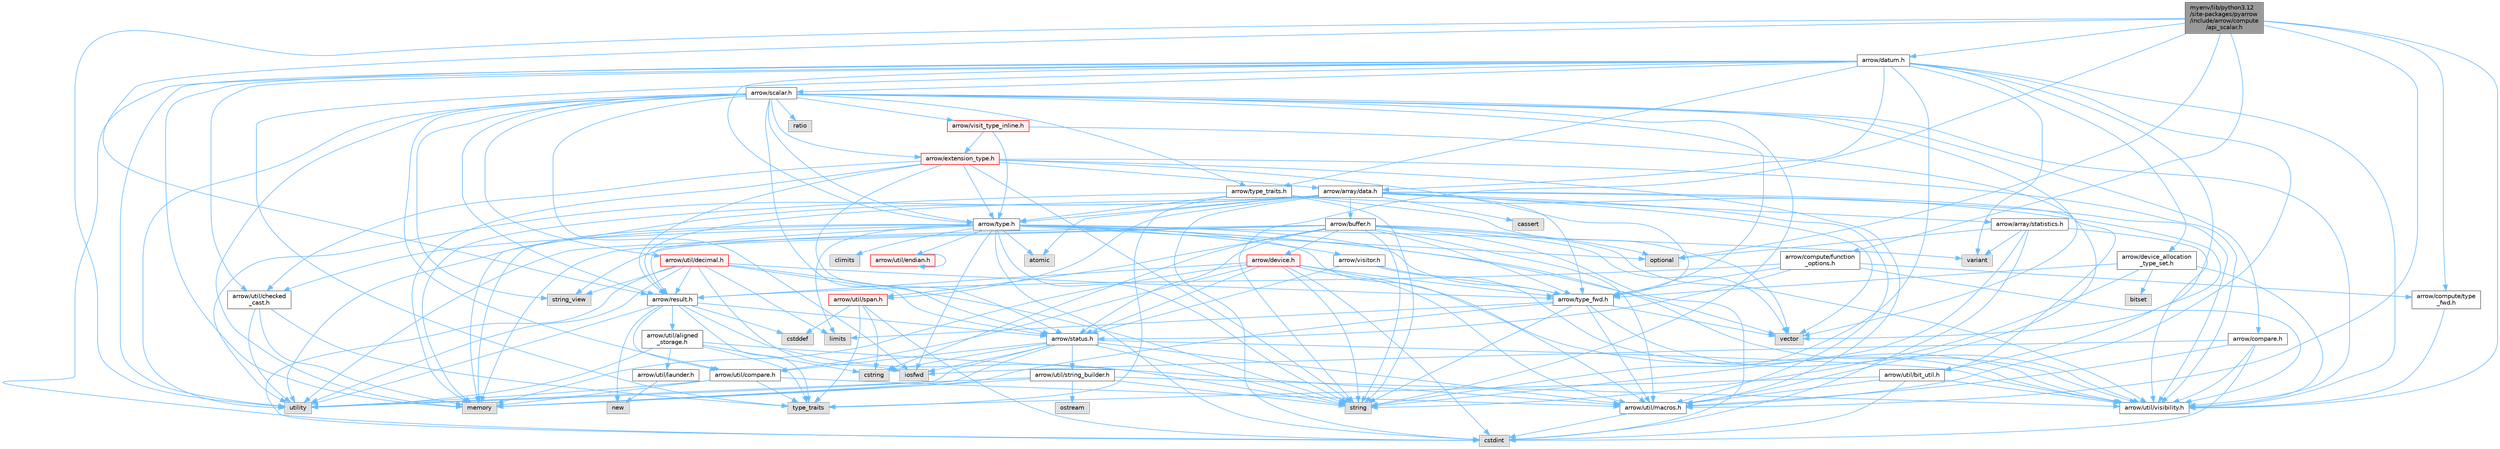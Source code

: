 digraph "myenv/lib/python3.12/site-packages/pyarrow/include/arrow/compute/api_scalar.h"
{
 // LATEX_PDF_SIZE
  bgcolor="transparent";
  edge [fontname=Helvetica,fontsize=10,labelfontname=Helvetica,labelfontsize=10];
  node [fontname=Helvetica,fontsize=10,shape=box,height=0.2,width=0.4];
  Node1 [id="Node000001",label="myenv/lib/python3.12\l/site-packages/pyarrow\l/include/arrow/compute\l/api_scalar.h",height=0.2,width=0.4,color="gray40", fillcolor="grey60", style="filled", fontcolor="black",tooltip=" "];
  Node1 -> Node2 [id="edge1_Node000001_Node000002",color="steelblue1",style="solid",tooltip=" "];
  Node2 [id="Node000002",label="optional",height=0.2,width=0.4,color="grey60", fillcolor="#E0E0E0", style="filled",tooltip=" "];
  Node1 -> Node3 [id="edge2_Node000001_Node000003",color="steelblue1",style="solid",tooltip=" "];
  Node3 [id="Node000003",label="string",height=0.2,width=0.4,color="grey60", fillcolor="#E0E0E0", style="filled",tooltip=" "];
  Node1 -> Node4 [id="edge3_Node000001_Node000004",color="steelblue1",style="solid",tooltip=" "];
  Node4 [id="Node000004",label="utility",height=0.2,width=0.4,color="grey60", fillcolor="#E0E0E0", style="filled",tooltip=" "];
  Node1 -> Node5 [id="edge4_Node000001_Node000005",color="steelblue1",style="solid",tooltip=" "];
  Node5 [id="Node000005",label="arrow/compute/function\l_options.h",height=0.2,width=0.4,color="grey40", fillcolor="white", style="filled",URL="$function__options_8h.html",tooltip=" "];
  Node5 -> Node6 [id="edge5_Node000005_Node000006",color="steelblue1",style="solid",tooltip=" "];
  Node6 [id="Node000006",label="arrow/compute/type\l_fwd.h",height=0.2,width=0.4,color="grey40", fillcolor="white", style="filled",URL="$arrow_2compute_2type__fwd_8h.html",tooltip=" "];
  Node6 -> Node7 [id="edge6_Node000006_Node000007",color="steelblue1",style="solid",tooltip=" "];
  Node7 [id="Node000007",label="arrow/util/visibility.h",height=0.2,width=0.4,color="grey40", fillcolor="white", style="filled",URL="$include_2arrow_2util_2visibility_8h.html",tooltip=" "];
  Node5 -> Node8 [id="edge7_Node000005_Node000008",color="steelblue1",style="solid",tooltip=" "];
  Node8 [id="Node000008",label="arrow/result.h",height=0.2,width=0.4,color="grey40", fillcolor="white", style="filled",URL="$result_8h.html",tooltip=" "];
  Node8 -> Node9 [id="edge8_Node000008_Node000009",color="steelblue1",style="solid",tooltip=" "];
  Node9 [id="Node000009",label="cstddef",height=0.2,width=0.4,color="grey60", fillcolor="#E0E0E0", style="filled",tooltip=" "];
  Node8 -> Node10 [id="edge9_Node000008_Node000010",color="steelblue1",style="solid",tooltip=" "];
  Node10 [id="Node000010",label="new",height=0.2,width=0.4,color="grey60", fillcolor="#E0E0E0", style="filled",tooltip=" "];
  Node8 -> Node3 [id="edge10_Node000008_Node000003",color="steelblue1",style="solid",tooltip=" "];
  Node8 -> Node11 [id="edge11_Node000008_Node000011",color="steelblue1",style="solid",tooltip=" "];
  Node11 [id="Node000011",label="type_traits",height=0.2,width=0.4,color="grey60", fillcolor="#E0E0E0", style="filled",tooltip=" "];
  Node8 -> Node4 [id="edge12_Node000008_Node000004",color="steelblue1",style="solid",tooltip=" "];
  Node8 -> Node12 [id="edge13_Node000008_Node000012",color="steelblue1",style="solid",tooltip=" "];
  Node12 [id="Node000012",label="arrow/status.h",height=0.2,width=0.4,color="grey40", fillcolor="white", style="filled",URL="$status_8h.html",tooltip=" "];
  Node12 -> Node13 [id="edge14_Node000012_Node000013",color="steelblue1",style="solid",tooltip=" "];
  Node13 [id="Node000013",label="cstring",height=0.2,width=0.4,color="grey60", fillcolor="#E0E0E0", style="filled",tooltip=" "];
  Node12 -> Node14 [id="edge15_Node000012_Node000014",color="steelblue1",style="solid",tooltip=" "];
  Node14 [id="Node000014",label="iosfwd",height=0.2,width=0.4,color="grey60", fillcolor="#E0E0E0", style="filled",tooltip=" "];
  Node12 -> Node15 [id="edge16_Node000012_Node000015",color="steelblue1",style="solid",tooltip=" "];
  Node15 [id="Node000015",label="memory",height=0.2,width=0.4,color="grey60", fillcolor="#E0E0E0", style="filled",tooltip=" "];
  Node12 -> Node3 [id="edge17_Node000012_Node000003",color="steelblue1",style="solid",tooltip=" "];
  Node12 -> Node4 [id="edge18_Node000012_Node000004",color="steelblue1",style="solid",tooltip=" "];
  Node12 -> Node16 [id="edge19_Node000012_Node000016",color="steelblue1",style="solid",tooltip=" "];
  Node16 [id="Node000016",label="arrow/util/compare.h",height=0.2,width=0.4,color="grey40", fillcolor="white", style="filled",URL="$util_2compare_8h.html",tooltip=" "];
  Node16 -> Node15 [id="edge20_Node000016_Node000015",color="steelblue1",style="solid",tooltip=" "];
  Node16 -> Node11 [id="edge21_Node000016_Node000011",color="steelblue1",style="solid",tooltip=" "];
  Node16 -> Node4 [id="edge22_Node000016_Node000004",color="steelblue1",style="solid",tooltip=" "];
  Node16 -> Node17 [id="edge23_Node000016_Node000017",color="steelblue1",style="solid",tooltip=" "];
  Node17 [id="Node000017",label="arrow/util/macros.h",height=0.2,width=0.4,color="grey40", fillcolor="white", style="filled",URL="$macros_8h.html",tooltip=" "];
  Node17 -> Node18 [id="edge24_Node000017_Node000018",color="steelblue1",style="solid",tooltip=" "];
  Node18 [id="Node000018",label="cstdint",height=0.2,width=0.4,color="grey60", fillcolor="#E0E0E0", style="filled",tooltip=" "];
  Node12 -> Node17 [id="edge25_Node000012_Node000017",color="steelblue1",style="solid",tooltip=" "];
  Node12 -> Node19 [id="edge26_Node000012_Node000019",color="steelblue1",style="solid",tooltip=" "];
  Node19 [id="Node000019",label="arrow/util/string_builder.h",height=0.2,width=0.4,color="grey40", fillcolor="white", style="filled",URL="$string__builder_8h.html",tooltip=" "];
  Node19 -> Node15 [id="edge27_Node000019_Node000015",color="steelblue1",style="solid",tooltip=" "];
  Node19 -> Node20 [id="edge28_Node000019_Node000020",color="steelblue1",style="solid",tooltip=" "];
  Node20 [id="Node000020",label="ostream",height=0.2,width=0.4,color="grey60", fillcolor="#E0E0E0", style="filled",tooltip=" "];
  Node19 -> Node3 [id="edge29_Node000019_Node000003",color="steelblue1",style="solid",tooltip=" "];
  Node19 -> Node4 [id="edge30_Node000019_Node000004",color="steelblue1",style="solid",tooltip=" "];
  Node19 -> Node7 [id="edge31_Node000019_Node000007",color="steelblue1",style="solid",tooltip=" "];
  Node12 -> Node7 [id="edge32_Node000012_Node000007",color="steelblue1",style="solid",tooltip=" "];
  Node8 -> Node21 [id="edge33_Node000008_Node000021",color="steelblue1",style="solid",tooltip=" "];
  Node21 [id="Node000021",label="arrow/util/aligned\l_storage.h",height=0.2,width=0.4,color="grey40", fillcolor="white", style="filled",URL="$aligned__storage_8h.html",tooltip=" "];
  Node21 -> Node13 [id="edge34_Node000021_Node000013",color="steelblue1",style="solid",tooltip=" "];
  Node21 -> Node11 [id="edge35_Node000021_Node000011",color="steelblue1",style="solid",tooltip=" "];
  Node21 -> Node4 [id="edge36_Node000021_Node000004",color="steelblue1",style="solid",tooltip=" "];
  Node21 -> Node22 [id="edge37_Node000021_Node000022",color="steelblue1",style="solid",tooltip=" "];
  Node22 [id="Node000022",label="arrow/util/launder.h",height=0.2,width=0.4,color="grey40", fillcolor="white", style="filled",URL="$launder_8h.html",tooltip=" "];
  Node22 -> Node10 [id="edge38_Node000022_Node000010",color="steelblue1",style="solid",tooltip=" "];
  Node21 -> Node17 [id="edge39_Node000021_Node000017",color="steelblue1",style="solid",tooltip=" "];
  Node8 -> Node16 [id="edge40_Node000008_Node000016",color="steelblue1",style="solid",tooltip=" "];
  Node5 -> Node12 [id="edge41_Node000005_Node000012",color="steelblue1",style="solid",tooltip=" "];
  Node5 -> Node23 [id="edge42_Node000005_Node000023",color="steelblue1",style="solid",tooltip=" "];
  Node23 [id="Node000023",label="arrow/type_fwd.h",height=0.2,width=0.4,color="grey40", fillcolor="white", style="filled",URL="$arrow_2type__fwd_8h.html",tooltip=" "];
  Node23 -> Node24 [id="edge43_Node000023_Node000024",color="steelblue1",style="solid",tooltip=" "];
  Node24 [id="Node000024",label="limits",height=0.2,width=0.4,color="grey60", fillcolor="#E0E0E0", style="filled",tooltip=" "];
  Node23 -> Node15 [id="edge44_Node000023_Node000015",color="steelblue1",style="solid",tooltip=" "];
  Node23 -> Node3 [id="edge45_Node000023_Node000003",color="steelblue1",style="solid",tooltip=" "];
  Node23 -> Node25 [id="edge46_Node000023_Node000025",color="steelblue1",style="solid",tooltip=" "];
  Node25 [id="Node000025",label="vector",height=0.2,width=0.4,color="grey60", fillcolor="#E0E0E0", style="filled",tooltip=" "];
  Node23 -> Node17 [id="edge47_Node000023_Node000017",color="steelblue1",style="solid",tooltip=" "];
  Node23 -> Node7 [id="edge48_Node000023_Node000007",color="steelblue1",style="solid",tooltip=" "];
  Node5 -> Node7 [id="edge49_Node000005_Node000007",color="steelblue1",style="solid",tooltip=" "];
  Node1 -> Node6 [id="edge50_Node000001_Node000006",color="steelblue1",style="solid",tooltip=" "];
  Node1 -> Node26 [id="edge51_Node000001_Node000026",color="steelblue1",style="solid",tooltip=" "];
  Node26 [id="Node000026",label="arrow/datum.h",height=0.2,width=0.4,color="grey40", fillcolor="white", style="filled",URL="$datum_8h.html",tooltip=" "];
  Node26 -> Node18 [id="edge52_Node000026_Node000018",color="steelblue1",style="solid",tooltip=" "];
  Node26 -> Node15 [id="edge53_Node000026_Node000015",color="steelblue1",style="solid",tooltip=" "];
  Node26 -> Node3 [id="edge54_Node000026_Node000003",color="steelblue1",style="solid",tooltip=" "];
  Node26 -> Node11 [id="edge55_Node000026_Node000011",color="steelblue1",style="solid",tooltip=" "];
  Node26 -> Node4 [id="edge56_Node000026_Node000004",color="steelblue1",style="solid",tooltip=" "];
  Node26 -> Node27 [id="edge57_Node000026_Node000027",color="steelblue1",style="solid",tooltip=" "];
  Node27 [id="Node000027",label="variant",height=0.2,width=0.4,color="grey60", fillcolor="#E0E0E0", style="filled",tooltip=" "];
  Node26 -> Node25 [id="edge58_Node000026_Node000025",color="steelblue1",style="solid",tooltip=" "];
  Node26 -> Node28 [id="edge59_Node000026_Node000028",color="steelblue1",style="solid",tooltip=" "];
  Node28 [id="Node000028",label="arrow/array/data.h",height=0.2,width=0.4,color="grey40", fillcolor="white", style="filled",URL="$data_8h.html",tooltip=" "];
  Node28 -> Node29 [id="edge60_Node000028_Node000029",color="steelblue1",style="solid",tooltip=" "];
  Node29 [id="Node000029",label="atomic",height=0.2,width=0.4,color="grey60", fillcolor="#E0E0E0", style="filled",tooltip=" "];
  Node28 -> Node30 [id="edge61_Node000028_Node000030",color="steelblue1",style="solid",tooltip=" "];
  Node30 [id="Node000030",label="cassert",height=0.2,width=0.4,color="grey60", fillcolor="#E0E0E0", style="filled",tooltip=" "];
  Node28 -> Node18 [id="edge62_Node000028_Node000018",color="steelblue1",style="solid",tooltip=" "];
  Node28 -> Node15 [id="edge63_Node000028_Node000015",color="steelblue1",style="solid",tooltip=" "];
  Node28 -> Node4 [id="edge64_Node000028_Node000004",color="steelblue1",style="solid",tooltip=" "];
  Node28 -> Node25 [id="edge65_Node000028_Node000025",color="steelblue1",style="solid",tooltip=" "];
  Node28 -> Node31 [id="edge66_Node000028_Node000031",color="steelblue1",style="solid",tooltip=" "];
  Node31 [id="Node000031",label="arrow/array/statistics.h",height=0.2,width=0.4,color="grey40", fillcolor="white", style="filled",URL="$arrow_2array_2statistics_8h.html",tooltip=" "];
  Node31 -> Node18 [id="edge67_Node000031_Node000018",color="steelblue1",style="solid",tooltip=" "];
  Node31 -> Node2 [id="edge68_Node000031_Node000002",color="steelblue1",style="solid",tooltip=" "];
  Node31 -> Node3 [id="edge69_Node000031_Node000003",color="steelblue1",style="solid",tooltip=" "];
  Node31 -> Node27 [id="edge70_Node000031_Node000027",color="steelblue1",style="solid",tooltip=" "];
  Node31 -> Node7 [id="edge71_Node000031_Node000007",color="steelblue1",style="solid",tooltip=" "];
  Node28 -> Node32 [id="edge72_Node000028_Node000032",color="steelblue1",style="solid",tooltip=" "];
  Node32 [id="Node000032",label="arrow/buffer.h",height=0.2,width=0.4,color="grey40", fillcolor="white", style="filled",URL="$buffer_8h.html",tooltip=" "];
  Node32 -> Node18 [id="edge73_Node000032_Node000018",color="steelblue1",style="solid",tooltip=" "];
  Node32 -> Node13 [id="edge74_Node000032_Node000013",color="steelblue1",style="solid",tooltip=" "];
  Node32 -> Node15 [id="edge75_Node000032_Node000015",color="steelblue1",style="solid",tooltip=" "];
  Node32 -> Node2 [id="edge76_Node000032_Node000002",color="steelblue1",style="solid",tooltip=" "];
  Node32 -> Node3 [id="edge77_Node000032_Node000003",color="steelblue1",style="solid",tooltip=" "];
  Node32 -> Node33 [id="edge78_Node000032_Node000033",color="steelblue1",style="solid",tooltip=" "];
  Node33 [id="Node000033",label="string_view",height=0.2,width=0.4,color="grey60", fillcolor="#E0E0E0", style="filled",tooltip=" "];
  Node32 -> Node4 [id="edge79_Node000032_Node000004",color="steelblue1",style="solid",tooltip=" "];
  Node32 -> Node25 [id="edge80_Node000032_Node000025",color="steelblue1",style="solid",tooltip=" "];
  Node32 -> Node34 [id="edge81_Node000032_Node000034",color="steelblue1",style="solid",tooltip=" "];
  Node34 [id="Node000034",label="arrow/device.h",height=0.2,width=0.4,color="red", fillcolor="#FFF0F0", style="filled",URL="$device_8h.html",tooltip=" "];
  Node34 -> Node18 [id="edge82_Node000034_Node000018",color="steelblue1",style="solid",tooltip=" "];
  Node34 -> Node15 [id="edge83_Node000034_Node000015",color="steelblue1",style="solid",tooltip=" "];
  Node34 -> Node3 [id="edge84_Node000034_Node000003",color="steelblue1",style="solid",tooltip=" "];
  Node34 -> Node8 [id="edge85_Node000034_Node000008",color="steelblue1",style="solid",tooltip=" "];
  Node34 -> Node12 [id="edge86_Node000034_Node000012",color="steelblue1",style="solid",tooltip=" "];
  Node34 -> Node23 [id="edge87_Node000034_Node000023",color="steelblue1",style="solid",tooltip=" "];
  Node34 -> Node16 [id="edge88_Node000034_Node000016",color="steelblue1",style="solid",tooltip=" "];
  Node34 -> Node17 [id="edge89_Node000034_Node000017",color="steelblue1",style="solid",tooltip=" "];
  Node34 -> Node7 [id="edge90_Node000034_Node000007",color="steelblue1",style="solid",tooltip=" "];
  Node32 -> Node12 [id="edge91_Node000032_Node000012",color="steelblue1",style="solid",tooltip=" "];
  Node32 -> Node23 [id="edge92_Node000032_Node000023",color="steelblue1",style="solid",tooltip=" "];
  Node32 -> Node17 [id="edge93_Node000032_Node000017",color="steelblue1",style="solid",tooltip=" "];
  Node32 -> Node37 [id="edge94_Node000032_Node000037",color="steelblue1",style="solid",tooltip=" "];
  Node37 [id="Node000037",label="arrow/util/span.h",height=0.2,width=0.4,color="red", fillcolor="#FFF0F0", style="filled",URL="$span_8h.html",tooltip=" "];
  Node37 -> Node9 [id="edge95_Node000037_Node000009",color="steelblue1",style="solid",tooltip=" "];
  Node37 -> Node18 [id="edge96_Node000037_Node000018",color="steelblue1",style="solid",tooltip=" "];
  Node37 -> Node13 [id="edge97_Node000037_Node000013",color="steelblue1",style="solid",tooltip=" "];
  Node37 -> Node11 [id="edge98_Node000037_Node000011",color="steelblue1",style="solid",tooltip=" "];
  Node32 -> Node7 [id="edge99_Node000032_Node000007",color="steelblue1",style="solid",tooltip=" "];
  Node28 -> Node8 [id="edge100_Node000028_Node000008",color="steelblue1",style="solid",tooltip=" "];
  Node28 -> Node39 [id="edge101_Node000028_Node000039",color="steelblue1",style="solid",tooltip=" "];
  Node39 [id="Node000039",label="arrow/type.h",height=0.2,width=0.4,color="grey40", fillcolor="white", style="filled",URL="$type_8h.html",tooltip=" "];
  Node39 -> Node29 [id="edge102_Node000039_Node000029",color="steelblue1",style="solid",tooltip=" "];
  Node39 -> Node40 [id="edge103_Node000039_Node000040",color="steelblue1",style="solid",tooltip=" "];
  Node40 [id="Node000040",label="climits",height=0.2,width=0.4,color="grey60", fillcolor="#E0E0E0", style="filled",tooltip=" "];
  Node39 -> Node18 [id="edge104_Node000039_Node000018",color="steelblue1",style="solid",tooltip=" "];
  Node39 -> Node14 [id="edge105_Node000039_Node000014",color="steelblue1",style="solid",tooltip=" "];
  Node39 -> Node24 [id="edge106_Node000039_Node000024",color="steelblue1",style="solid",tooltip=" "];
  Node39 -> Node15 [id="edge107_Node000039_Node000015",color="steelblue1",style="solid",tooltip=" "];
  Node39 -> Node2 [id="edge108_Node000039_Node000002",color="steelblue1",style="solid",tooltip=" "];
  Node39 -> Node3 [id="edge109_Node000039_Node000003",color="steelblue1",style="solid",tooltip=" "];
  Node39 -> Node4 [id="edge110_Node000039_Node000004",color="steelblue1",style="solid",tooltip=" "];
  Node39 -> Node27 [id="edge111_Node000039_Node000027",color="steelblue1",style="solid",tooltip=" "];
  Node39 -> Node25 [id="edge112_Node000039_Node000025",color="steelblue1",style="solid",tooltip=" "];
  Node39 -> Node8 [id="edge113_Node000039_Node000008",color="steelblue1",style="solid",tooltip=" "];
  Node39 -> Node23 [id="edge114_Node000039_Node000023",color="steelblue1",style="solid",tooltip=" "];
  Node39 -> Node41 [id="edge115_Node000039_Node000041",color="steelblue1",style="solid",tooltip=" "];
  Node41 [id="Node000041",label="arrow/util/checked\l_cast.h",height=0.2,width=0.4,color="grey40", fillcolor="white", style="filled",URL="$checked__cast_8h.html",tooltip=" "];
  Node41 -> Node15 [id="edge116_Node000041_Node000015",color="steelblue1",style="solid",tooltip=" "];
  Node41 -> Node11 [id="edge117_Node000041_Node000011",color="steelblue1",style="solid",tooltip=" "];
  Node41 -> Node4 [id="edge118_Node000041_Node000004",color="steelblue1",style="solid",tooltip=" "];
  Node39 -> Node42 [id="edge119_Node000039_Node000042",color="steelblue1",style="solid",tooltip=" "];
  Node42 [id="Node000042",label="arrow/util/endian.h",height=0.2,width=0.4,color="red", fillcolor="#FFF0F0", style="filled",URL="$endian_8h.html",tooltip=" "];
  Node42 -> Node42 [id="edge120_Node000042_Node000042",color="steelblue1",style="solid",tooltip=" "];
  Node39 -> Node17 [id="edge121_Node000039_Node000017",color="steelblue1",style="solid",tooltip=" "];
  Node39 -> Node7 [id="edge122_Node000039_Node000007",color="steelblue1",style="solid",tooltip=" "];
  Node39 -> Node47 [id="edge123_Node000039_Node000047",color="steelblue1",style="solid",tooltip=" "];
  Node47 [id="Node000047",label="arrow/visitor.h",height=0.2,width=0.4,color="grey40", fillcolor="white", style="filled",URL="$visitor_8h.html",tooltip=" "];
  Node47 -> Node12 [id="edge124_Node000047_Node000012",color="steelblue1",style="solid",tooltip=" "];
  Node47 -> Node23 [id="edge125_Node000047_Node000023",color="steelblue1",style="solid",tooltip=" "];
  Node47 -> Node7 [id="edge126_Node000047_Node000007",color="steelblue1",style="solid",tooltip=" "];
  Node28 -> Node23 [id="edge127_Node000028_Node000023",color="steelblue1",style="solid",tooltip=" "];
  Node28 -> Node48 [id="edge128_Node000028_Node000048",color="steelblue1",style="solid",tooltip=" "];
  Node48 [id="Node000048",label="arrow/util/bit_util.h",height=0.2,width=0.4,color="grey40", fillcolor="white", style="filled",URL="$bit__util_8h.html",tooltip=" "];
  Node48 -> Node18 [id="edge129_Node000048_Node000018",color="steelblue1",style="solid",tooltip=" "];
  Node48 -> Node11 [id="edge130_Node000048_Node000011",color="steelblue1",style="solid",tooltip=" "];
  Node48 -> Node17 [id="edge131_Node000048_Node000017",color="steelblue1",style="solid",tooltip=" "];
  Node48 -> Node7 [id="edge132_Node000048_Node000007",color="steelblue1",style="solid",tooltip=" "];
  Node28 -> Node17 [id="edge133_Node000028_Node000017",color="steelblue1",style="solid",tooltip=" "];
  Node28 -> Node37 [id="edge134_Node000028_Node000037",color="steelblue1",style="solid",tooltip=" "];
  Node28 -> Node7 [id="edge135_Node000028_Node000007",color="steelblue1",style="solid",tooltip=" "];
  Node26 -> Node49 [id="edge136_Node000026_Node000049",color="steelblue1",style="solid",tooltip=" "];
  Node49 [id="Node000049",label="arrow/device_allocation\l_type_set.h",height=0.2,width=0.4,color="grey40", fillcolor="white", style="filled",URL="$device__allocation__type__set_8h.html",tooltip=" "];
  Node49 -> Node50 [id="edge137_Node000049_Node000050",color="steelblue1",style="solid",tooltip=" "];
  Node50 [id="Node000050",label="bitset",height=0.2,width=0.4,color="grey60", fillcolor="#E0E0E0", style="filled",tooltip=" "];
  Node49 -> Node3 [id="edge138_Node000049_Node000003",color="steelblue1",style="solid",tooltip=" "];
  Node49 -> Node23 [id="edge139_Node000049_Node000023",color="steelblue1",style="solid",tooltip=" "];
  Node49 -> Node7 [id="edge140_Node000049_Node000007",color="steelblue1",style="solid",tooltip=" "];
  Node26 -> Node51 [id="edge141_Node000026_Node000051",color="steelblue1",style="solid",tooltip=" "];
  Node51 [id="Node000051",label="arrow/scalar.h",height=0.2,width=0.4,color="grey40", fillcolor="white", style="filled",URL="$scalar_8h.html",tooltip=" "];
  Node51 -> Node14 [id="edge142_Node000051_Node000014",color="steelblue1",style="solid",tooltip=" "];
  Node51 -> Node15 [id="edge143_Node000051_Node000015",color="steelblue1",style="solid",tooltip=" "];
  Node51 -> Node52 [id="edge144_Node000051_Node000052",color="steelblue1",style="solid",tooltip=" "];
  Node52 [id="Node000052",label="ratio",height=0.2,width=0.4,color="grey60", fillcolor="#E0E0E0", style="filled",tooltip=" "];
  Node51 -> Node3 [id="edge145_Node000051_Node000003",color="steelblue1",style="solid",tooltip=" "];
  Node51 -> Node33 [id="edge146_Node000051_Node000033",color="steelblue1",style="solid",tooltip=" "];
  Node51 -> Node4 [id="edge147_Node000051_Node000004",color="steelblue1",style="solid",tooltip=" "];
  Node51 -> Node25 [id="edge148_Node000051_Node000025",color="steelblue1",style="solid",tooltip=" "];
  Node51 -> Node53 [id="edge149_Node000051_Node000053",color="steelblue1",style="solid",tooltip=" "];
  Node53 [id="Node000053",label="arrow/compare.h",height=0.2,width=0.4,color="grey40", fillcolor="white", style="filled",URL="$compare_8h.html",tooltip=" "];
  Node53 -> Node18 [id="edge150_Node000053_Node000018",color="steelblue1",style="solid",tooltip=" "];
  Node53 -> Node14 [id="edge151_Node000053_Node000014",color="steelblue1",style="solid",tooltip=" "];
  Node53 -> Node17 [id="edge152_Node000053_Node000017",color="steelblue1",style="solid",tooltip=" "];
  Node53 -> Node7 [id="edge153_Node000053_Node000007",color="steelblue1",style="solid",tooltip=" "];
  Node51 -> Node54 [id="edge154_Node000051_Node000054",color="steelblue1",style="solid",tooltip=" "];
  Node54 [id="Node000054",label="arrow/extension_type.h",height=0.2,width=0.4,color="red", fillcolor="#FFF0F0", style="filled",URL="$include_2arrow_2extension__type_8h.html",tooltip=" "];
  Node54 -> Node15 [id="edge155_Node000054_Node000015",color="steelblue1",style="solid",tooltip=" "];
  Node54 -> Node3 [id="edge156_Node000054_Node000003",color="steelblue1",style="solid",tooltip=" "];
  Node54 -> Node28 [id="edge157_Node000054_Node000028",color="steelblue1",style="solid",tooltip=" "];
  Node54 -> Node8 [id="edge158_Node000054_Node000008",color="steelblue1",style="solid",tooltip=" "];
  Node54 -> Node12 [id="edge159_Node000054_Node000012",color="steelblue1",style="solid",tooltip=" "];
  Node54 -> Node39 [id="edge160_Node000054_Node000039",color="steelblue1",style="solid",tooltip=" "];
  Node54 -> Node23 [id="edge161_Node000054_Node000023",color="steelblue1",style="solid",tooltip=" "];
  Node54 -> Node41 [id="edge162_Node000054_Node000041",color="steelblue1",style="solid",tooltip=" "];
  Node54 -> Node17 [id="edge163_Node000054_Node000017",color="steelblue1",style="solid",tooltip=" "];
  Node54 -> Node7 [id="edge164_Node000054_Node000007",color="steelblue1",style="solid",tooltip=" "];
  Node51 -> Node8 [id="edge165_Node000051_Node000008",color="steelblue1",style="solid",tooltip=" "];
  Node51 -> Node12 [id="edge166_Node000051_Node000012",color="steelblue1",style="solid",tooltip=" "];
  Node51 -> Node39 [id="edge167_Node000051_Node000039",color="steelblue1",style="solid",tooltip=" "];
  Node51 -> Node23 [id="edge168_Node000051_Node000023",color="steelblue1",style="solid",tooltip=" "];
  Node51 -> Node56 [id="edge169_Node000051_Node000056",color="steelblue1",style="solid",tooltip=" "];
  Node56 [id="Node000056",label="arrow/type_traits.h",height=0.2,width=0.4,color="grey40", fillcolor="white", style="filled",URL="$include_2arrow_2type__traits_8h.html",tooltip=" "];
  Node56 -> Node15 [id="edge170_Node000056_Node000015",color="steelblue1",style="solid",tooltip=" "];
  Node56 -> Node3 [id="edge171_Node000056_Node000003",color="steelblue1",style="solid",tooltip=" "];
  Node56 -> Node11 [id="edge172_Node000056_Node000011",color="steelblue1",style="solid",tooltip=" "];
  Node56 -> Node25 [id="edge173_Node000056_Node000025",color="steelblue1",style="solid",tooltip=" "];
  Node56 -> Node39 [id="edge174_Node000056_Node000039",color="steelblue1",style="solid",tooltip=" "];
  Node56 -> Node48 [id="edge175_Node000056_Node000048",color="steelblue1",style="solid",tooltip=" "];
  Node51 -> Node16 [id="edge176_Node000051_Node000016",color="steelblue1",style="solid",tooltip=" "];
  Node51 -> Node57 [id="edge177_Node000051_Node000057",color="steelblue1",style="solid",tooltip=" "];
  Node57 [id="Node000057",label="arrow/util/decimal.h",height=0.2,width=0.4,color="red", fillcolor="#FFF0F0", style="filled",URL="$include_2arrow_2util_2decimal_8h.html",tooltip=" "];
  Node57 -> Node18 [id="edge178_Node000057_Node000018",color="steelblue1",style="solid",tooltip=" "];
  Node57 -> Node14 [id="edge179_Node000057_Node000014",color="steelblue1",style="solid",tooltip=" "];
  Node57 -> Node24 [id="edge180_Node000057_Node000024",color="steelblue1",style="solid",tooltip=" "];
  Node57 -> Node3 [id="edge181_Node000057_Node000003",color="steelblue1",style="solid",tooltip=" "];
  Node57 -> Node33 [id="edge182_Node000057_Node000033",color="steelblue1",style="solid",tooltip=" "];
  Node57 -> Node4 [id="edge183_Node000057_Node000004",color="steelblue1",style="solid",tooltip=" "];
  Node57 -> Node8 [id="edge184_Node000057_Node000008",color="steelblue1",style="solid",tooltip=" "];
  Node57 -> Node12 [id="edge185_Node000057_Node000012",color="steelblue1",style="solid",tooltip=" "];
  Node57 -> Node23 [id="edge186_Node000057_Node000023",color="steelblue1",style="solid",tooltip=" "];
  Node51 -> Node7 [id="edge187_Node000051_Node000007",color="steelblue1",style="solid",tooltip=" "];
  Node51 -> Node59 [id="edge188_Node000051_Node000059",color="steelblue1",style="solid",tooltip=" "];
  Node59 [id="Node000059",label="arrow/visit_type_inline.h",height=0.2,width=0.4,color="red", fillcolor="#FFF0F0", style="filled",URL="$visit__type__inline_8h.html",tooltip=" "];
  Node59 -> Node54 [id="edge189_Node000059_Node000054",color="steelblue1",style="solid",tooltip=" "];
  Node59 -> Node39 [id="edge190_Node000059_Node000039",color="steelblue1",style="solid",tooltip=" "];
  Node59 -> Node17 [id="edge191_Node000059_Node000017",color="steelblue1",style="solid",tooltip=" "];
  Node26 -> Node39 [id="edge192_Node000026_Node000039",color="steelblue1",style="solid",tooltip=" "];
  Node26 -> Node56 [id="edge193_Node000026_Node000056",color="steelblue1",style="solid",tooltip=" "];
  Node26 -> Node41 [id="edge194_Node000026_Node000041",color="steelblue1",style="solid",tooltip=" "];
  Node26 -> Node17 [id="edge195_Node000026_Node000017",color="steelblue1",style="solid",tooltip=" "];
  Node26 -> Node7 [id="edge196_Node000026_Node000007",color="steelblue1",style="solid",tooltip=" "];
  Node1 -> Node8 [id="edge197_Node000001_Node000008",color="steelblue1",style="solid",tooltip=" "];
  Node1 -> Node17 [id="edge198_Node000001_Node000017",color="steelblue1",style="solid",tooltip=" "];
  Node1 -> Node7 [id="edge199_Node000001_Node000007",color="steelblue1",style="solid",tooltip=" "];
}
